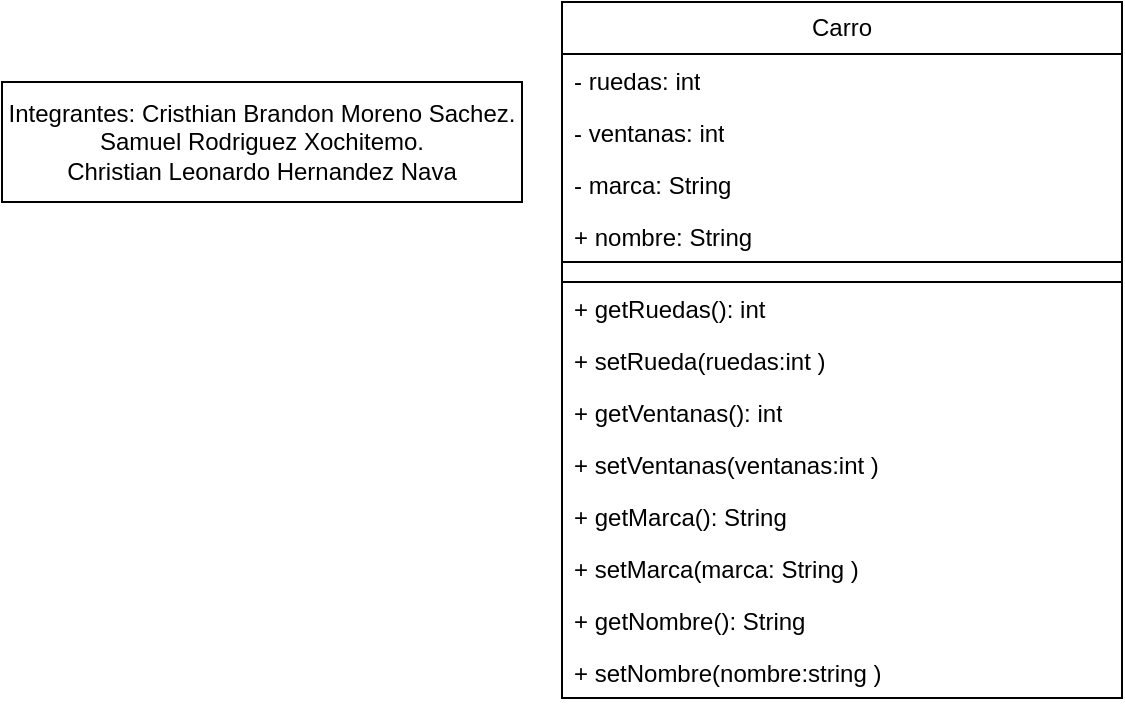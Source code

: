 <mxfile version="22.1.18" type="device">
  <diagram name="Página-1" id="8AdeCf41ZoyzHluQUxPt">
    <mxGraphModel dx="800" dy="484" grid="1" gridSize="10" guides="1" tooltips="1" connect="1" arrows="1" fold="1" page="1" pageScale="1" pageWidth="827" pageHeight="1169" math="0" shadow="0">
      <root>
        <mxCell id="0" />
        <mxCell id="1" parent="0" />
        <mxCell id="_ulS4b2fXDJhAJSG0Am4-1" value="Carro" style="swimlane;fontStyle=0;childLayout=stackLayout;horizontal=1;startSize=26;fillColor=none;horizontalStack=0;resizeParent=1;resizeParentMax=0;resizeLast=0;collapsible=1;marginBottom=0;whiteSpace=wrap;html=1;" parent="1" vertex="1">
          <mxGeometry x="340" y="190" width="280" height="348" as="geometry" />
        </mxCell>
        <mxCell id="_ulS4b2fXDJhAJSG0Am4-2" value="- ruedas: int" style="text;strokeColor=none;fillColor=none;align=left;verticalAlign=top;spacingLeft=4;spacingRight=4;overflow=hidden;rotatable=0;points=[[0,0.5],[1,0.5]];portConstraint=eastwest;whiteSpace=wrap;html=1;" parent="_ulS4b2fXDJhAJSG0Am4-1" vertex="1">
          <mxGeometry y="26" width="280" height="26" as="geometry" />
        </mxCell>
        <mxCell id="_ulS4b2fXDJhAJSG0Am4-3" value="- ventanas: int" style="text;strokeColor=none;fillColor=none;align=left;verticalAlign=top;spacingLeft=4;spacingRight=4;overflow=hidden;rotatable=0;points=[[0,0.5],[1,0.5]];portConstraint=eastwest;whiteSpace=wrap;html=1;" parent="_ulS4b2fXDJhAJSG0Am4-1" vertex="1">
          <mxGeometry y="52" width="280" height="26" as="geometry" />
        </mxCell>
        <mxCell id="_ulS4b2fXDJhAJSG0Am4-4" value="- marca: String" style="text;strokeColor=none;fillColor=none;align=left;verticalAlign=top;spacingLeft=4;spacingRight=4;overflow=hidden;rotatable=0;points=[[0,0.5],[1,0.5]];portConstraint=eastwest;whiteSpace=wrap;html=1;" parent="_ulS4b2fXDJhAJSG0Am4-1" vertex="1">
          <mxGeometry y="78" width="280" height="26" as="geometry" />
        </mxCell>
        <mxCell id="_ulS4b2fXDJhAJSG0Am4-66" value="+ nombre: String" style="text;strokeColor=none;fillColor=none;align=left;verticalAlign=top;spacingLeft=4;spacingRight=4;overflow=hidden;rotatable=0;points=[[0,0.5],[1,0.5]];portConstraint=eastwest;whiteSpace=wrap;html=1;" parent="_ulS4b2fXDJhAJSG0Am4-1" vertex="1">
          <mxGeometry y="104" width="280" height="26" as="geometry" />
        </mxCell>
        <mxCell id="_ulS4b2fXDJhAJSG0Am4-68" style="text;strokeColor=default;fillColor=none;align=left;verticalAlign=top;spacingLeft=4;spacingRight=4;overflow=hidden;rotatable=0;points=[[0,0.5],[1,0.5]];portConstraint=eastwest;whiteSpace=wrap;html=1;" parent="_ulS4b2fXDJhAJSG0Am4-1" vertex="1">
          <mxGeometry y="130" width="280" height="10" as="geometry" />
        </mxCell>
        <mxCell id="_ulS4b2fXDJhAJSG0Am4-67" value="+ getRuedas(): int" style="text;strokeColor=none;fillColor=none;align=left;verticalAlign=top;spacingLeft=4;spacingRight=4;overflow=hidden;rotatable=0;points=[[0,0.5],[1,0.5]];portConstraint=eastwest;whiteSpace=wrap;html=1;" parent="_ulS4b2fXDJhAJSG0Am4-1" vertex="1">
          <mxGeometry y="140" width="280" height="26" as="geometry" />
        </mxCell>
        <mxCell id="_ulS4b2fXDJhAJSG0Am4-74" value="+ setRueda(ruedas:int )" style="text;strokeColor=none;fillColor=none;align=left;verticalAlign=top;spacingLeft=4;spacingRight=4;overflow=hidden;rotatable=0;points=[[0,0.5],[1,0.5]];portConstraint=eastwest;whiteSpace=wrap;html=1;" parent="_ulS4b2fXDJhAJSG0Am4-1" vertex="1">
          <mxGeometry y="166" width="280" height="26" as="geometry" />
        </mxCell>
        <mxCell id="_ulS4b2fXDJhAJSG0Am4-73" value="+ getVentanas(): int" style="text;strokeColor=none;fillColor=none;align=left;verticalAlign=top;spacingLeft=4;spacingRight=4;overflow=hidden;rotatable=0;points=[[0,0.5],[1,0.5]];portConstraint=eastwest;whiteSpace=wrap;html=1;" parent="_ulS4b2fXDJhAJSG0Am4-1" vertex="1">
          <mxGeometry y="192" width="280" height="26" as="geometry" />
        </mxCell>
        <mxCell id="_ulS4b2fXDJhAJSG0Am4-72" value="+ setVentanas(ventanas:int )" style="text;strokeColor=none;fillColor=none;align=left;verticalAlign=top;spacingLeft=4;spacingRight=4;overflow=hidden;rotatable=0;points=[[0,0.5],[1,0.5]];portConstraint=eastwest;whiteSpace=wrap;html=1;" parent="_ulS4b2fXDJhAJSG0Am4-1" vertex="1">
          <mxGeometry y="218" width="280" height="26" as="geometry" />
        </mxCell>
        <mxCell id="_ulS4b2fXDJhAJSG0Am4-71" value="+ getMarca(): String" style="text;strokeColor=none;fillColor=none;align=left;verticalAlign=top;spacingLeft=4;spacingRight=4;overflow=hidden;rotatable=0;points=[[0,0.5],[1,0.5]];portConstraint=eastwest;whiteSpace=wrap;html=1;" parent="_ulS4b2fXDJhAJSG0Am4-1" vertex="1">
          <mxGeometry y="244" width="280" height="26" as="geometry" />
        </mxCell>
        <mxCell id="_ulS4b2fXDJhAJSG0Am4-70" value="+ setMarca(marca: String )" style="text;strokeColor=none;fillColor=none;align=left;verticalAlign=top;spacingLeft=4;spacingRight=4;overflow=hidden;rotatable=0;points=[[0,0.5],[1,0.5]];portConstraint=eastwest;whiteSpace=wrap;html=1;" parent="_ulS4b2fXDJhAJSG0Am4-1" vertex="1">
          <mxGeometry y="270" width="280" height="26" as="geometry" />
        </mxCell>
        <mxCell id="_ulS4b2fXDJhAJSG0Am4-69" value="+ getNombre(): String" style="text;strokeColor=none;fillColor=none;align=left;verticalAlign=top;spacingLeft=4;spacingRight=4;overflow=hidden;rotatable=0;points=[[0,0.5],[1,0.5]];portConstraint=eastwest;whiteSpace=wrap;html=1;" parent="_ulS4b2fXDJhAJSG0Am4-1" vertex="1">
          <mxGeometry y="296" width="280" height="26" as="geometry" />
        </mxCell>
        <mxCell id="_ulS4b2fXDJhAJSG0Am4-76" value="+ setNombre(nombre:string )" style="text;strokeColor=none;fillColor=none;align=left;verticalAlign=top;spacingLeft=4;spacingRight=4;overflow=hidden;rotatable=0;points=[[0,0.5],[1,0.5]];portConstraint=eastwest;whiteSpace=wrap;html=1;" parent="_ulS4b2fXDJhAJSG0Am4-1" vertex="1">
          <mxGeometry y="322" width="280" height="26" as="geometry" />
        </mxCell>
        <mxCell id="ziJ8A-64Hif3GfCiuzLE-1" value="Integrantes: Cristhian Brandon Moreno Sachez.&lt;br&gt;Samuel Rodriguez Xochitemo.&lt;br&gt;Christian Leonardo Hernandez Nava" style="rounded=0;whiteSpace=wrap;html=1;" vertex="1" parent="1">
          <mxGeometry x="60" y="230" width="260" height="60" as="geometry" />
        </mxCell>
      </root>
    </mxGraphModel>
  </diagram>
</mxfile>
